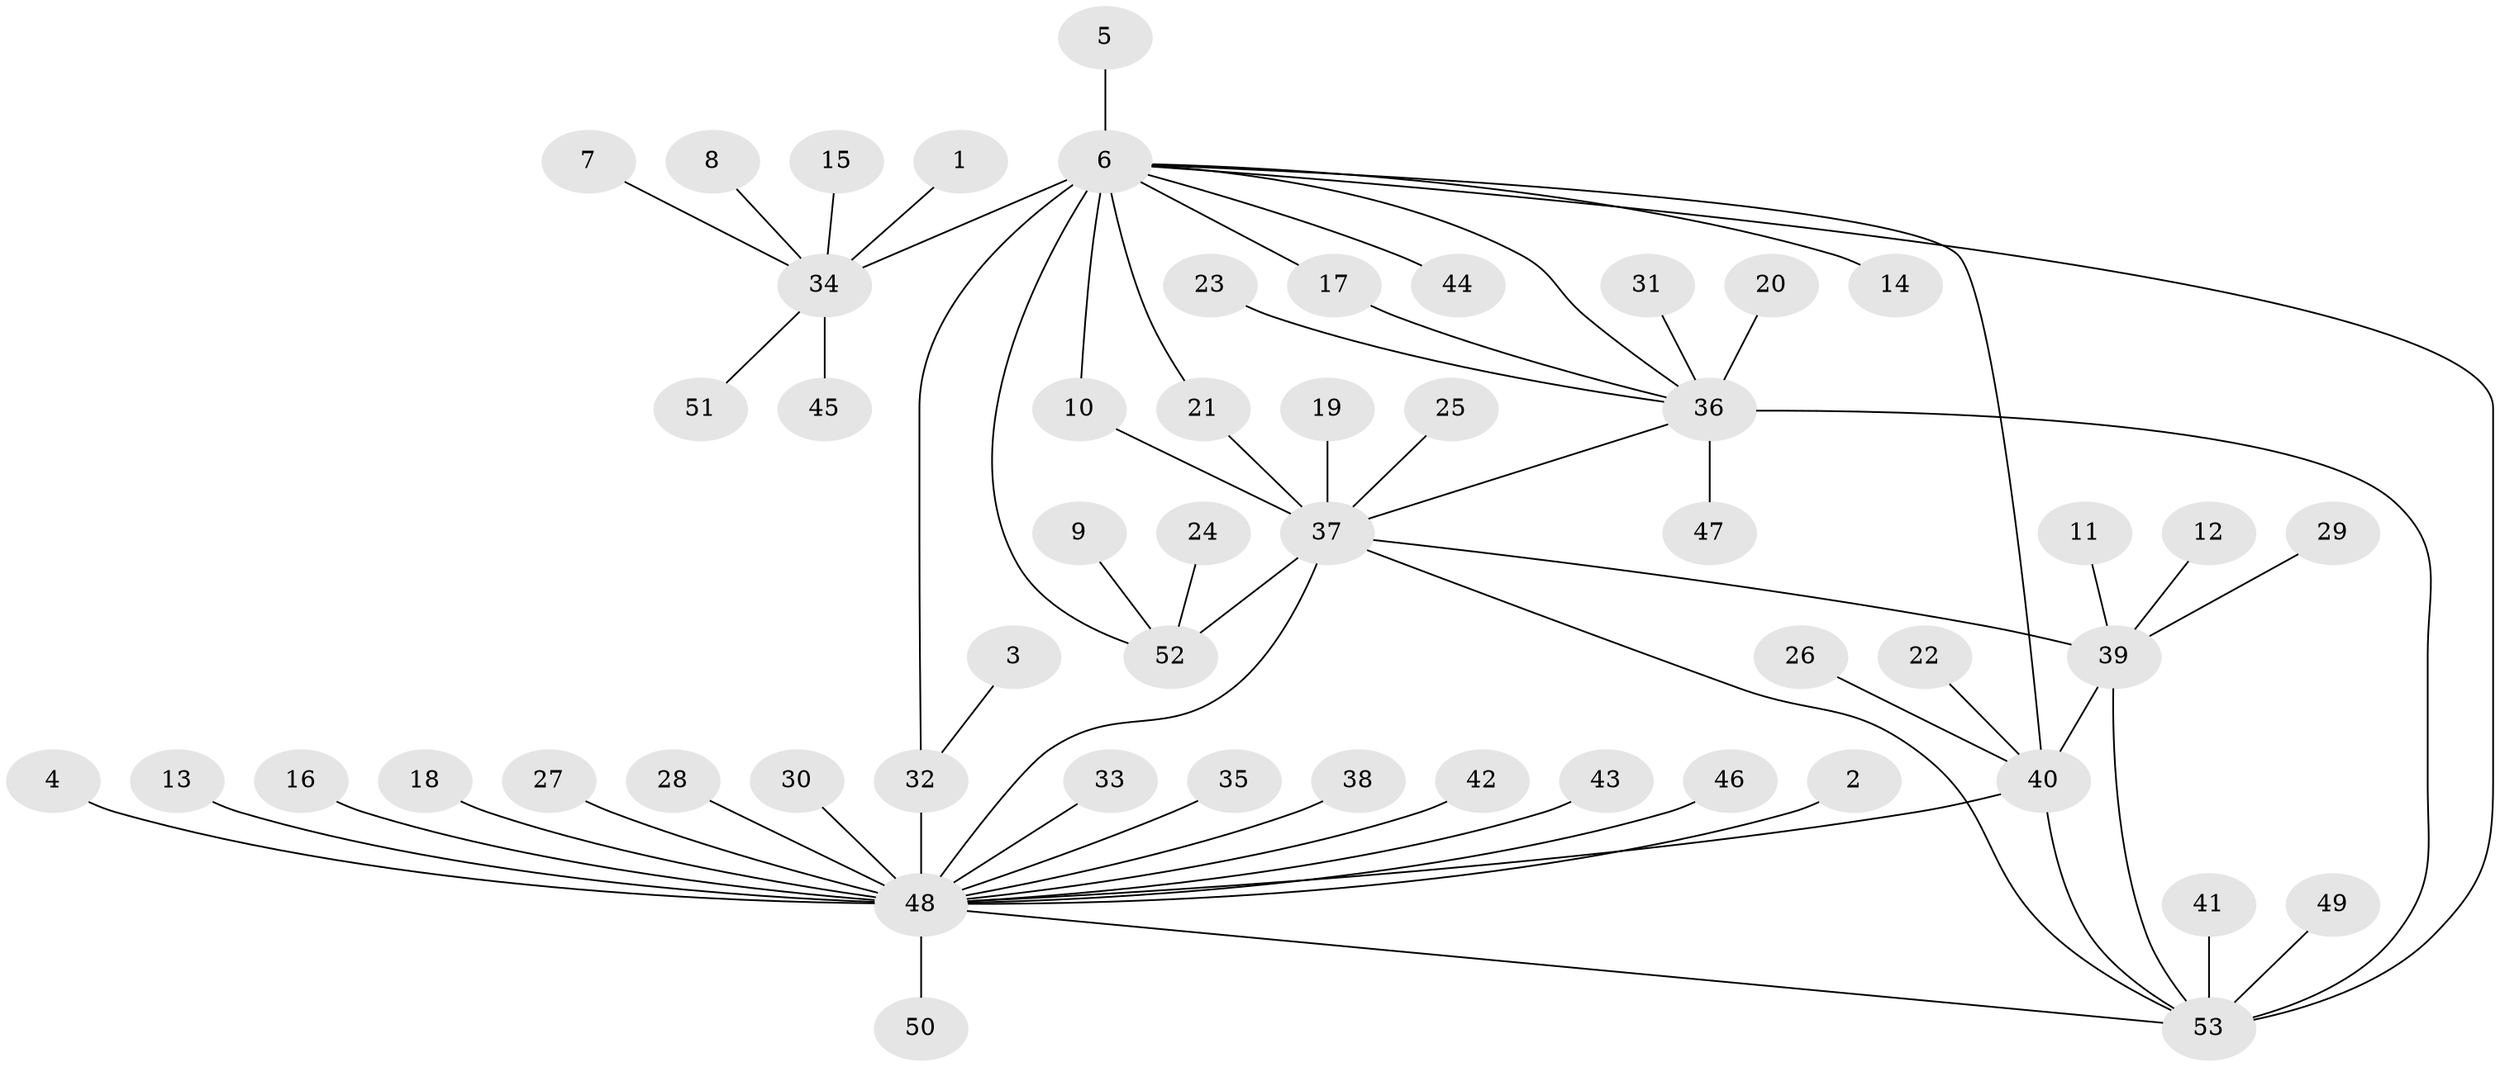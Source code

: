 // original degree distribution, {9: 0.02830188679245283, 11: 0.018867924528301886, 4: 0.03773584905660377, 8: 0.009433962264150943, 13: 0.018867924528301886, 6: 0.04716981132075472, 7: 0.03773584905660377, 10: 0.02830188679245283, 5: 0.009433962264150943, 1: 0.6037735849056604, 2: 0.14150943396226415, 3: 0.018867924528301886}
// Generated by graph-tools (version 1.1) at 2025/50/03/09/25 03:50:36]
// undirected, 53 vertices, 64 edges
graph export_dot {
graph [start="1"]
  node [color=gray90,style=filled];
  1;
  2;
  3;
  4;
  5;
  6;
  7;
  8;
  9;
  10;
  11;
  12;
  13;
  14;
  15;
  16;
  17;
  18;
  19;
  20;
  21;
  22;
  23;
  24;
  25;
  26;
  27;
  28;
  29;
  30;
  31;
  32;
  33;
  34;
  35;
  36;
  37;
  38;
  39;
  40;
  41;
  42;
  43;
  44;
  45;
  46;
  47;
  48;
  49;
  50;
  51;
  52;
  53;
  1 -- 34 [weight=1.0];
  2 -- 48 [weight=1.0];
  3 -- 32 [weight=1.0];
  4 -- 48 [weight=1.0];
  5 -- 6 [weight=1.0];
  6 -- 10 [weight=1.0];
  6 -- 14 [weight=1.0];
  6 -- 17 [weight=1.0];
  6 -- 21 [weight=1.0];
  6 -- 32 [weight=1.0];
  6 -- 34 [weight=4.0];
  6 -- 36 [weight=1.0];
  6 -- 40 [weight=1.0];
  6 -- 44 [weight=1.0];
  6 -- 52 [weight=1.0];
  6 -- 53 [weight=1.0];
  7 -- 34 [weight=1.0];
  8 -- 34 [weight=1.0];
  9 -- 52 [weight=1.0];
  10 -- 37 [weight=1.0];
  11 -- 39 [weight=1.0];
  12 -- 39 [weight=1.0];
  13 -- 48 [weight=1.0];
  15 -- 34 [weight=1.0];
  16 -- 48 [weight=1.0];
  17 -- 36 [weight=1.0];
  18 -- 48 [weight=1.0];
  19 -- 37 [weight=1.0];
  20 -- 36 [weight=1.0];
  21 -- 37 [weight=1.0];
  22 -- 40 [weight=1.0];
  23 -- 36 [weight=1.0];
  24 -- 52 [weight=1.0];
  25 -- 37 [weight=1.0];
  26 -- 40 [weight=1.0];
  27 -- 48 [weight=1.0];
  28 -- 48 [weight=1.0];
  29 -- 39 [weight=1.0];
  30 -- 48 [weight=1.0];
  31 -- 36 [weight=1.0];
  32 -- 48 [weight=4.0];
  33 -- 48 [weight=1.0];
  34 -- 45 [weight=1.0];
  34 -- 51 [weight=1.0];
  35 -- 48 [weight=1.0];
  36 -- 37 [weight=1.0];
  36 -- 47 [weight=1.0];
  36 -- 53 [weight=4.0];
  37 -- 39 [weight=1.0];
  37 -- 48 [weight=1.0];
  37 -- 52 [weight=4.0];
  37 -- 53 [weight=1.0];
  38 -- 48 [weight=1.0];
  39 -- 40 [weight=3.0];
  39 -- 53 [weight=1.0];
  40 -- 48 [weight=1.0];
  40 -- 53 [weight=3.0];
  41 -- 53 [weight=1.0];
  42 -- 48 [weight=1.0];
  43 -- 48 [weight=1.0];
  46 -- 48 [weight=1.0];
  48 -- 50 [weight=1.0];
  48 -- 53 [weight=1.0];
  49 -- 53 [weight=1.0];
}
